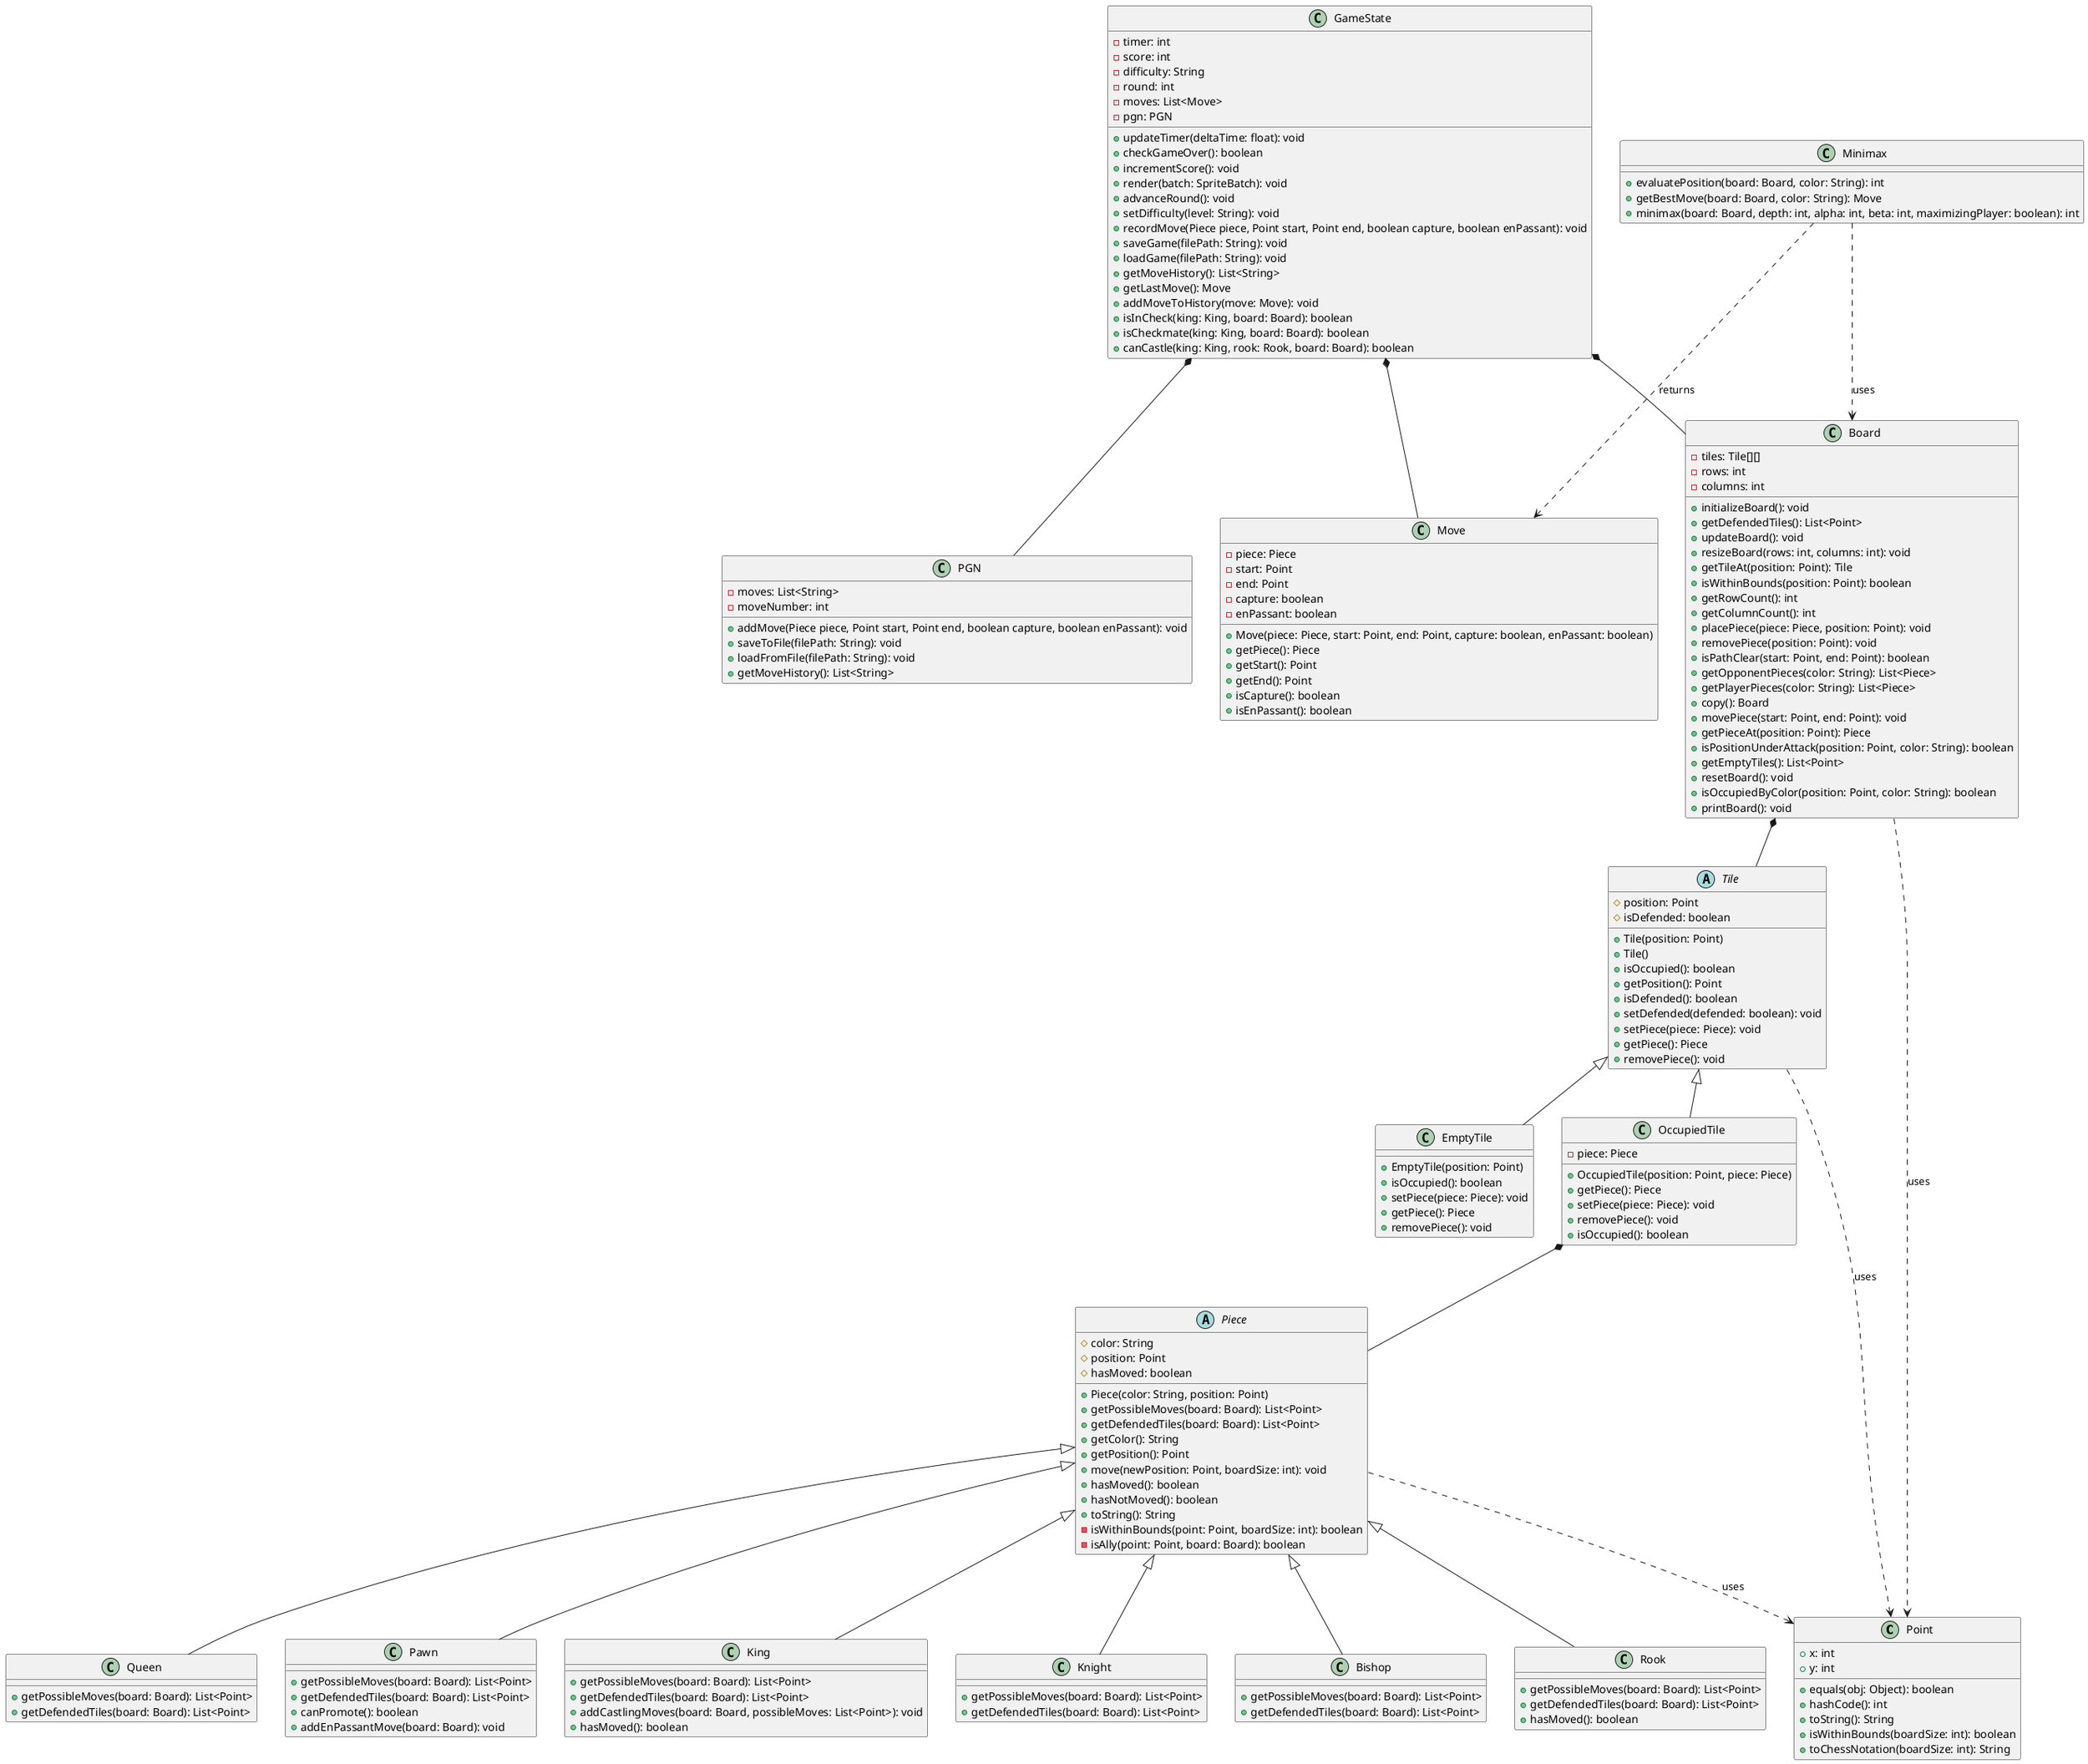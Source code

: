 @startuml

class Point {
    +x: int
    +y: int
    +equals(obj: Object): boolean
    +hashCode(): int
    +toString(): String
    +isWithinBounds(boardSize: int): boolean
    +toChessNotation(boardSize: int): String
}

abstract class Tile {
    #position: Point
    #isDefended: boolean
    +Tile(position: Point)
    +Tile()
    +isOccupied(): boolean
    +getPosition(): Point
    +isDefended(): boolean
    +setDefended(defended: boolean): void
    +setPiece(piece: Piece): void
    +getPiece(): Piece
    +removePiece(): void
}

class EmptyTile extends Tile {
    +EmptyTile(position: Point)
    +isOccupied(): boolean
    +setPiece(piece: Piece): void
    +getPiece(): Piece
    +removePiece(): void
}

class OccupiedTile extends Tile {
    -piece: Piece
    +OccupiedTile(position: Point, piece: Piece)
    +getPiece(): Piece
    +setPiece(piece: Piece): void
    +removePiece(): void
    +isOccupied(): boolean
}

abstract class Piece {
    #color: String
    #position: Point
    #hasMoved: boolean
    +Piece(color: String, position: Point)
    +getPossibleMoves(board: Board): List<Point>
    +getDefendedTiles(board: Board): List<Point>
    +getColor(): String
    +getPosition(): Point
    +move(newPosition: Point, boardSize: int): void
    +hasMoved(): boolean
    +hasNotMoved(): boolean
    +toString(): String
    -isWithinBounds(point: Point, boardSize: int): boolean
    -isAlly(point: Point, board: Board): boolean
}


class King extends Piece {
    +getPossibleMoves(board: Board): List<Point>
    +getDefendedTiles(board: Board): List<Point>
    +addCastlingMoves(board: Board, possibleMoves: List<Point>): void
    +hasMoved(): boolean
}

class Knight extends Piece {
    +getPossibleMoves(board: Board): List<Point>
    +getDefendedTiles(board: Board): List<Point>
}

class Bishop extends Piece {
    +getPossibleMoves(board: Board): List<Point>
    +getDefendedTiles(board: Board): List<Point>
}

class Rook extends Piece {
    +getPossibleMoves(board: Board): List<Point>
    +getDefendedTiles(board: Board): List<Point>
    +hasMoved(): boolean
}

class Queen extends Piece {
    +getPossibleMoves(board: Board): List<Point>
    +getDefendedTiles(board: Board): List<Point>
}

class Pawn extends Piece {
    +getPossibleMoves(board: Board): List<Point>
    +getDefendedTiles(board: Board): List<Point>
    +canPromote(): boolean
    +addEnPassantMove(board: Board): void
}

class Board {
    -tiles: Tile[][]
    -rows: int
    -columns: int
    +initializeBoard(): void
    +getDefendedTiles(): List<Point>
    +updateBoard(): void
    +resizeBoard(rows: int, columns: int): void
    +getTileAt(position: Point): Tile
    +isWithinBounds(position: Point): boolean
    +getRowCount(): int
    +getColumnCount(): int
    +placePiece(piece: Piece, position: Point): void
    +removePiece(position: Point): void
    +isPathClear(start: Point, end: Point): boolean
    +getOpponentPieces(color: String): List<Piece>
    +getPlayerPieces(color: String): List<Piece>
    +copy(): Board
    +movePiece(start: Point, end: Point): void
    +getPieceAt(position: Point): Piece
    +isPositionUnderAttack(position: Point, color: String): boolean
    +getEmptyTiles(): List<Point>
    +resetBoard(): void
    +isOccupiedByColor(position: Point, color: String): boolean
    +printBoard(): void
}

class GameState {
    -timer: int
    -score: int
    -difficulty: String
    -round: int
    -moves: List<Move>
    -pgn: PGN
    +updateTimer(deltaTime: float): void
    +checkGameOver(): boolean
    +incrementScore(): void
    +render(batch: SpriteBatch): void
    +advanceRound(): void
    +setDifficulty(level: String): void
    +recordMove(Piece piece, Point start, Point end, boolean capture, boolean enPassant): void
    +saveGame(filePath: String): void
    +loadGame(filePath: String): void
    +getMoveHistory(): List<String>
    +getLastMove(): Move
    +addMoveToHistory(move: Move): void
    +isInCheck(king: King, board: Board): boolean
    +isCheckmate(king: King, board: Board): boolean
    +canCastle(king: King, rook: Rook, board: Board): boolean
}

class PGN {
    -moves: List<String>
    -moveNumber: int
    +addMove(Piece piece, Point start, Point end, boolean capture, boolean enPassant): void
    +saveToFile(filePath: String): void
    +loadFromFile(filePath: String): void
    +getMoveHistory(): List<String>
}

class Minimax {
    +evaluatePosition(board: Board, color: String): int
    +getBestMove(board: Board, color: String): Move
    +minimax(board: Board, depth: int, alpha: int, beta: int, maximizingPlayer: boolean): int
}

class Move {
    -piece: Piece
    -start: Point
    -end: Point
    -capture: boolean
    -enPassant: boolean
    +Move(piece: Piece, start: Point, end: Point, capture: boolean, enPassant: boolean)
    +getPiece(): Piece
    +getStart(): Point
    +getEnd(): Point
    +isCapture(): boolean
    +isEnPassant(): boolean
}

OccupiedTile *-- Piece
Board *-- Tile
GameState *-- Board
GameState *-- PGN
GameState *-- Move
Minimax ..> Board : uses
Minimax ..> Move : returns

Tile ..> Point : uses
Piece ..> Point : uses
Board ..> Point : uses

@enduml
